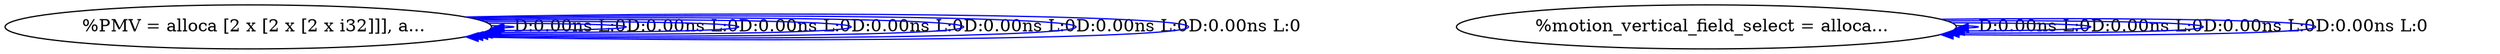 digraph {
Node0x30c5ac0[label="  %PMV = alloca [2 x [2 x [2 x i32]]], a..."];
Node0x30c5ac0 -> Node0x30c5ac0[label="D:0.00ns L:0",color=blue];
Node0x30c5ac0 -> Node0x30c5ac0[label="D:0.00ns L:0",color=blue];
Node0x30c5ac0 -> Node0x30c5ac0[label="D:0.00ns L:0",color=blue];
Node0x30c5ac0 -> Node0x30c5ac0[label="D:0.00ns L:0",color=blue];
Node0x30c5ac0 -> Node0x30c5ac0[label="D:0.00ns L:0",color=blue];
Node0x30c5ac0 -> Node0x30c5ac0[label="D:0.00ns L:0",color=blue];
Node0x30c5ac0 -> Node0x30c5ac0[label="D:0.00ns L:0",color=blue];
Node0x30c7770[label="  %motion_vertical_field_select = alloca..."];
Node0x30c7770 -> Node0x30c7770[label="D:0.00ns L:0",color=blue];
Node0x30c7770 -> Node0x30c7770[label="D:0.00ns L:0",color=blue];
Node0x30c7770 -> Node0x30c7770[label="D:0.00ns L:0",color=blue];
Node0x30c7770 -> Node0x30c7770[label="D:0.00ns L:0",color=blue];
}
